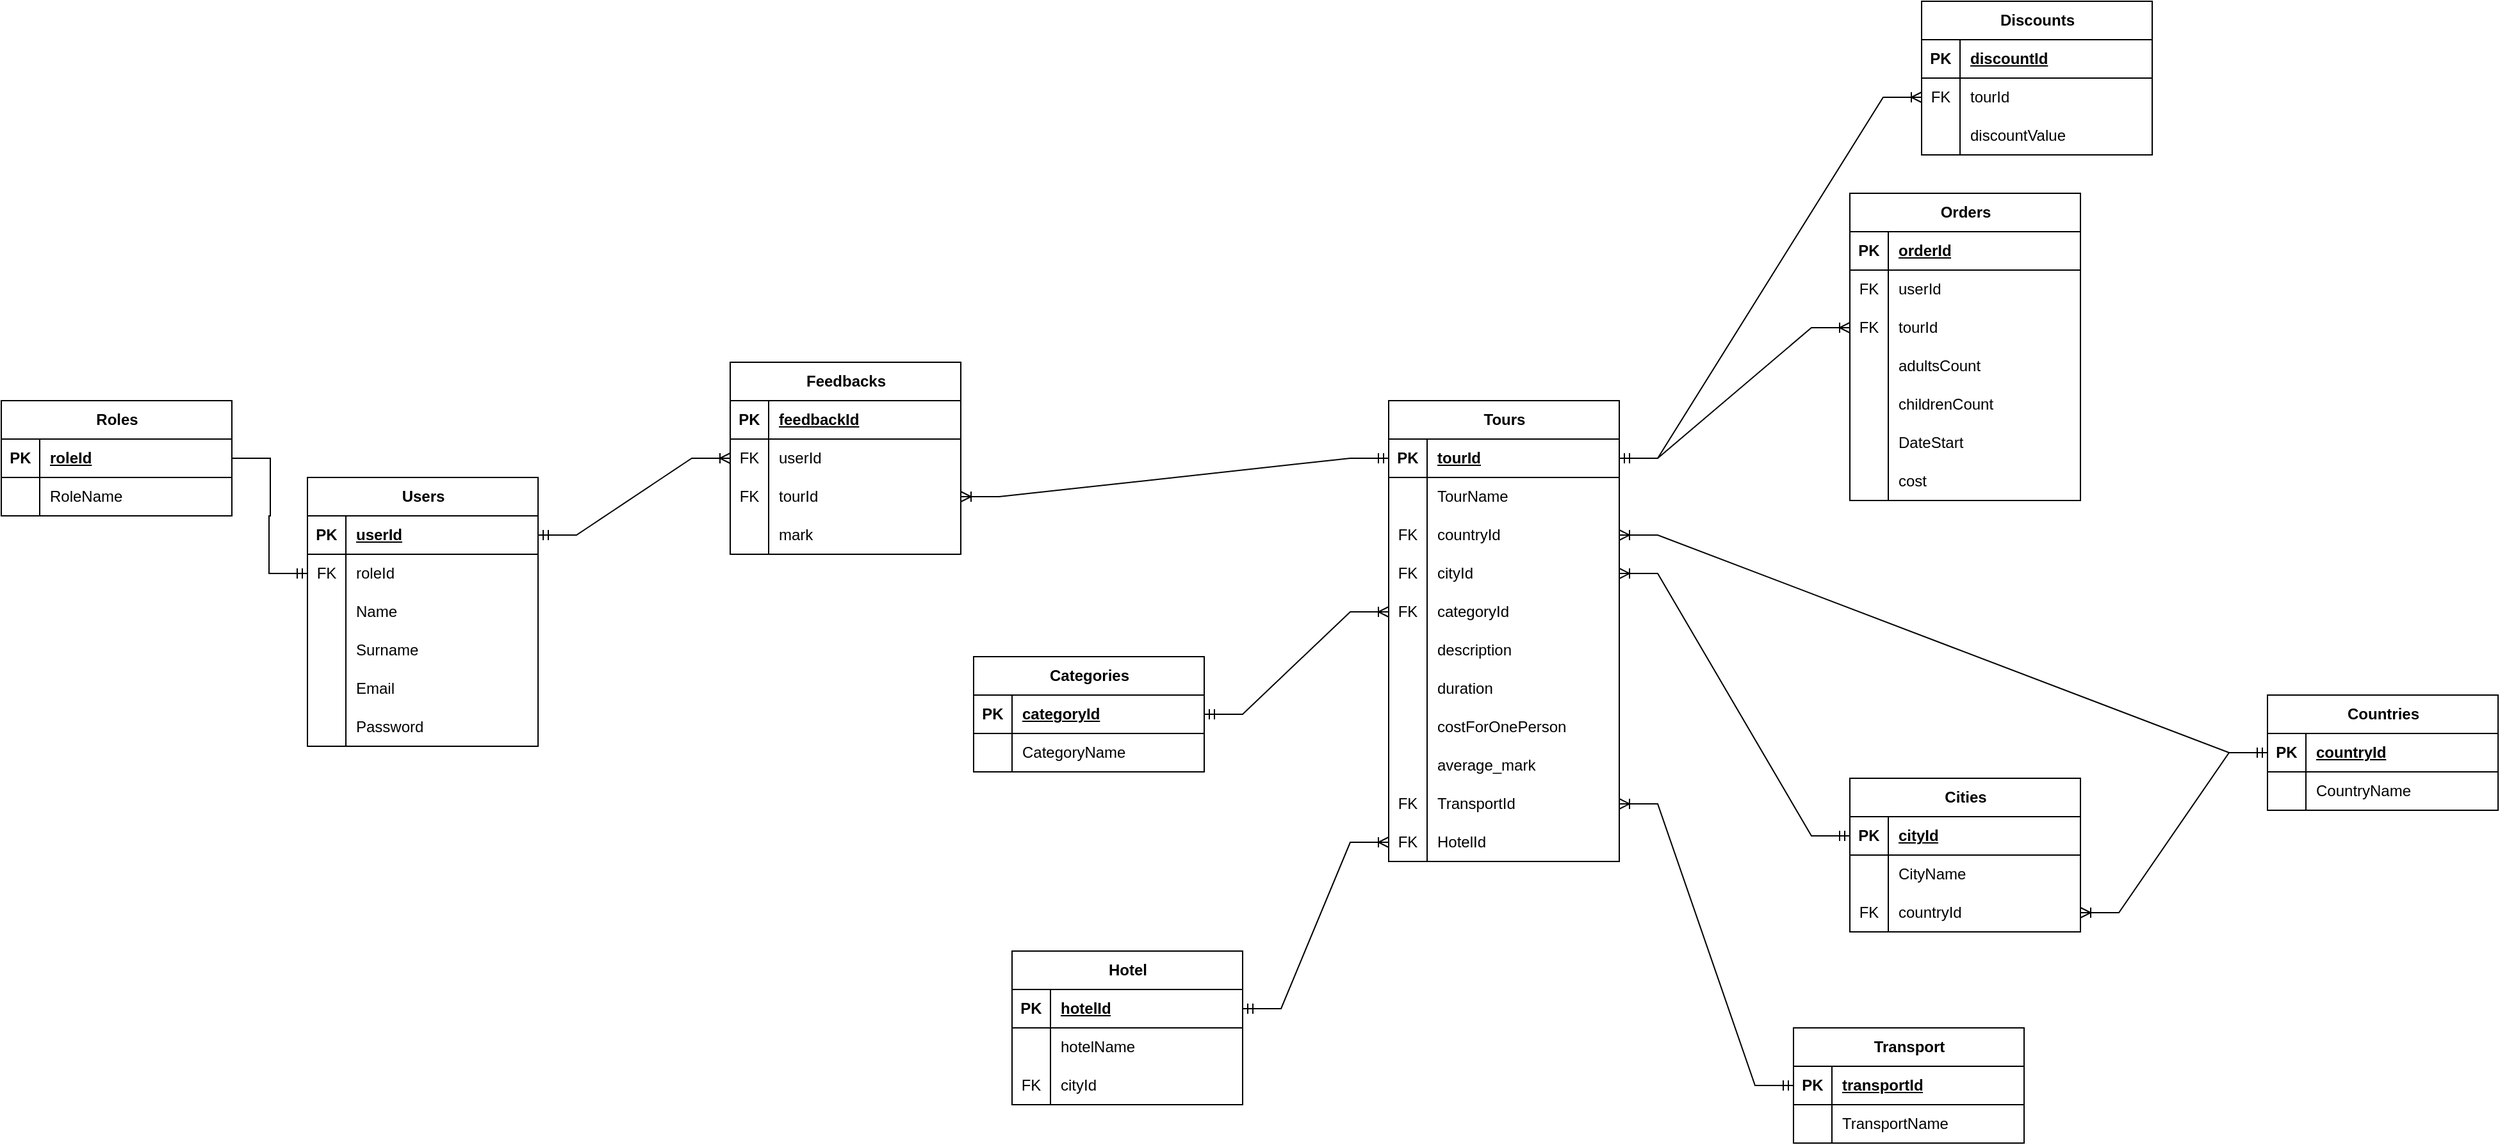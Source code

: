 <mxfile version="23.1.2" type="device">
  <diagram name="Страница — 1" id="eYqkhXwGetXo-ARbOd88">
    <mxGraphModel dx="3738" dy="2323" grid="1" gridSize="10" guides="1" tooltips="1" connect="1" arrows="1" fold="1" page="1" pageScale="1" pageWidth="827" pageHeight="1169" math="0" shadow="0">
      <root>
        <mxCell id="0" />
        <mxCell id="1" parent="0" />
        <mxCell id="aFiv6yQ0P4fE6ufWSOTy-1" value="Users" style="shape=table;startSize=30;container=1;collapsible=1;childLayout=tableLayout;fixedRows=1;rowLines=0;fontStyle=1;align=center;resizeLast=1;html=1;" vertex="1" parent="1">
          <mxGeometry x="-610" y="-460" width="180" height="210" as="geometry" />
        </mxCell>
        <mxCell id="aFiv6yQ0P4fE6ufWSOTy-2" value="" style="shape=tableRow;horizontal=0;startSize=0;swimlaneHead=0;swimlaneBody=0;fillColor=none;collapsible=0;dropTarget=0;points=[[0,0.5],[1,0.5]];portConstraint=eastwest;top=0;left=0;right=0;bottom=1;" vertex="1" parent="aFiv6yQ0P4fE6ufWSOTy-1">
          <mxGeometry y="30" width="180" height="30" as="geometry" />
        </mxCell>
        <mxCell id="aFiv6yQ0P4fE6ufWSOTy-3" value="PK" style="shape=partialRectangle;connectable=0;fillColor=none;top=0;left=0;bottom=0;right=0;fontStyle=1;overflow=hidden;whiteSpace=wrap;html=1;" vertex="1" parent="aFiv6yQ0P4fE6ufWSOTy-2">
          <mxGeometry width="30" height="30" as="geometry">
            <mxRectangle width="30" height="30" as="alternateBounds" />
          </mxGeometry>
        </mxCell>
        <mxCell id="aFiv6yQ0P4fE6ufWSOTy-4" value="userId" style="shape=partialRectangle;connectable=0;fillColor=none;top=0;left=0;bottom=0;right=0;align=left;spacingLeft=6;fontStyle=5;overflow=hidden;whiteSpace=wrap;html=1;" vertex="1" parent="aFiv6yQ0P4fE6ufWSOTy-2">
          <mxGeometry x="30" width="150" height="30" as="geometry">
            <mxRectangle width="150" height="30" as="alternateBounds" />
          </mxGeometry>
        </mxCell>
        <mxCell id="aFiv6yQ0P4fE6ufWSOTy-20" style="shape=tableRow;horizontal=0;startSize=0;swimlaneHead=0;swimlaneBody=0;fillColor=none;collapsible=0;dropTarget=0;points=[[0,0.5],[1,0.5]];portConstraint=eastwest;top=0;left=0;right=0;bottom=0;" vertex="1" parent="aFiv6yQ0P4fE6ufWSOTy-1">
          <mxGeometry y="60" width="180" height="30" as="geometry" />
        </mxCell>
        <mxCell id="aFiv6yQ0P4fE6ufWSOTy-21" value="FK" style="shape=partialRectangle;connectable=0;fillColor=none;top=0;left=0;bottom=0;right=0;editable=1;overflow=hidden;whiteSpace=wrap;html=1;" vertex="1" parent="aFiv6yQ0P4fE6ufWSOTy-20">
          <mxGeometry width="30" height="30" as="geometry">
            <mxRectangle width="30" height="30" as="alternateBounds" />
          </mxGeometry>
        </mxCell>
        <mxCell id="aFiv6yQ0P4fE6ufWSOTy-22" value="roleId" style="shape=partialRectangle;connectable=0;fillColor=none;top=0;left=0;bottom=0;right=0;align=left;spacingLeft=6;overflow=hidden;whiteSpace=wrap;html=1;" vertex="1" parent="aFiv6yQ0P4fE6ufWSOTy-20">
          <mxGeometry x="30" width="150" height="30" as="geometry">
            <mxRectangle width="150" height="30" as="alternateBounds" />
          </mxGeometry>
        </mxCell>
        <mxCell id="aFiv6yQ0P4fE6ufWSOTy-5" value="" style="shape=tableRow;horizontal=0;startSize=0;swimlaneHead=0;swimlaneBody=0;fillColor=none;collapsible=0;dropTarget=0;points=[[0,0.5],[1,0.5]];portConstraint=eastwest;top=0;left=0;right=0;bottom=0;" vertex="1" parent="aFiv6yQ0P4fE6ufWSOTy-1">
          <mxGeometry y="90" width="180" height="30" as="geometry" />
        </mxCell>
        <mxCell id="aFiv6yQ0P4fE6ufWSOTy-6" value="" style="shape=partialRectangle;connectable=0;fillColor=none;top=0;left=0;bottom=0;right=0;editable=1;overflow=hidden;whiteSpace=wrap;html=1;" vertex="1" parent="aFiv6yQ0P4fE6ufWSOTy-5">
          <mxGeometry width="30" height="30" as="geometry">
            <mxRectangle width="30" height="30" as="alternateBounds" />
          </mxGeometry>
        </mxCell>
        <mxCell id="aFiv6yQ0P4fE6ufWSOTy-7" value="Name" style="shape=partialRectangle;connectable=0;fillColor=none;top=0;left=0;bottom=0;right=0;align=left;spacingLeft=6;overflow=hidden;whiteSpace=wrap;html=1;" vertex="1" parent="aFiv6yQ0P4fE6ufWSOTy-5">
          <mxGeometry x="30" width="150" height="30" as="geometry">
            <mxRectangle width="150" height="30" as="alternateBounds" />
          </mxGeometry>
        </mxCell>
        <mxCell id="aFiv6yQ0P4fE6ufWSOTy-8" value="" style="shape=tableRow;horizontal=0;startSize=0;swimlaneHead=0;swimlaneBody=0;fillColor=none;collapsible=0;dropTarget=0;points=[[0,0.5],[1,0.5]];portConstraint=eastwest;top=0;left=0;right=0;bottom=0;" vertex="1" parent="aFiv6yQ0P4fE6ufWSOTy-1">
          <mxGeometry y="120" width="180" height="30" as="geometry" />
        </mxCell>
        <mxCell id="aFiv6yQ0P4fE6ufWSOTy-9" value="" style="shape=partialRectangle;connectable=0;fillColor=none;top=0;left=0;bottom=0;right=0;editable=1;overflow=hidden;whiteSpace=wrap;html=1;" vertex="1" parent="aFiv6yQ0P4fE6ufWSOTy-8">
          <mxGeometry width="30" height="30" as="geometry">
            <mxRectangle width="30" height="30" as="alternateBounds" />
          </mxGeometry>
        </mxCell>
        <mxCell id="aFiv6yQ0P4fE6ufWSOTy-10" value="Surname" style="shape=partialRectangle;connectable=0;fillColor=none;top=0;left=0;bottom=0;right=0;align=left;spacingLeft=6;overflow=hidden;whiteSpace=wrap;html=1;" vertex="1" parent="aFiv6yQ0P4fE6ufWSOTy-8">
          <mxGeometry x="30" width="150" height="30" as="geometry">
            <mxRectangle width="150" height="30" as="alternateBounds" />
          </mxGeometry>
        </mxCell>
        <mxCell id="aFiv6yQ0P4fE6ufWSOTy-11" value="" style="shape=tableRow;horizontal=0;startSize=0;swimlaneHead=0;swimlaneBody=0;fillColor=none;collapsible=0;dropTarget=0;points=[[0,0.5],[1,0.5]];portConstraint=eastwest;top=0;left=0;right=0;bottom=0;" vertex="1" parent="aFiv6yQ0P4fE6ufWSOTy-1">
          <mxGeometry y="150" width="180" height="30" as="geometry" />
        </mxCell>
        <mxCell id="aFiv6yQ0P4fE6ufWSOTy-12" value="" style="shape=partialRectangle;connectable=0;fillColor=none;top=0;left=0;bottom=0;right=0;editable=1;overflow=hidden;whiteSpace=wrap;html=1;" vertex="1" parent="aFiv6yQ0P4fE6ufWSOTy-11">
          <mxGeometry width="30" height="30" as="geometry">
            <mxRectangle width="30" height="30" as="alternateBounds" />
          </mxGeometry>
        </mxCell>
        <mxCell id="aFiv6yQ0P4fE6ufWSOTy-13" value="Email" style="shape=partialRectangle;connectable=0;fillColor=none;top=0;left=0;bottom=0;right=0;align=left;spacingLeft=6;overflow=hidden;whiteSpace=wrap;html=1;" vertex="1" parent="aFiv6yQ0P4fE6ufWSOTy-11">
          <mxGeometry x="30" width="150" height="30" as="geometry">
            <mxRectangle width="150" height="30" as="alternateBounds" />
          </mxGeometry>
        </mxCell>
        <mxCell id="aFiv6yQ0P4fE6ufWSOTy-23" style="shape=tableRow;horizontal=0;startSize=0;swimlaneHead=0;swimlaneBody=0;fillColor=none;collapsible=0;dropTarget=0;points=[[0,0.5],[1,0.5]];portConstraint=eastwest;top=0;left=0;right=0;bottom=0;" vertex="1" parent="aFiv6yQ0P4fE6ufWSOTy-1">
          <mxGeometry y="180" width="180" height="30" as="geometry" />
        </mxCell>
        <mxCell id="aFiv6yQ0P4fE6ufWSOTy-24" style="shape=partialRectangle;connectable=0;fillColor=none;top=0;left=0;bottom=0;right=0;editable=1;overflow=hidden;whiteSpace=wrap;html=1;" vertex="1" parent="aFiv6yQ0P4fE6ufWSOTy-23">
          <mxGeometry width="30" height="30" as="geometry">
            <mxRectangle width="30" height="30" as="alternateBounds" />
          </mxGeometry>
        </mxCell>
        <mxCell id="aFiv6yQ0P4fE6ufWSOTy-25" value="Password" style="shape=partialRectangle;connectable=0;fillColor=none;top=0;left=0;bottom=0;right=0;align=left;spacingLeft=6;overflow=hidden;whiteSpace=wrap;html=1;" vertex="1" parent="aFiv6yQ0P4fE6ufWSOTy-23">
          <mxGeometry x="30" width="150" height="30" as="geometry">
            <mxRectangle width="150" height="30" as="alternateBounds" />
          </mxGeometry>
        </mxCell>
        <mxCell id="aFiv6yQ0P4fE6ufWSOTy-26" value="Roles" style="shape=table;startSize=30;container=1;collapsible=1;childLayout=tableLayout;fixedRows=1;rowLines=0;fontStyle=1;align=center;resizeLast=1;html=1;" vertex="1" parent="1">
          <mxGeometry x="-849" y="-520" width="180" height="90" as="geometry" />
        </mxCell>
        <mxCell id="aFiv6yQ0P4fE6ufWSOTy-27" value="" style="shape=tableRow;horizontal=0;startSize=0;swimlaneHead=0;swimlaneBody=0;fillColor=none;collapsible=0;dropTarget=0;points=[[0,0.5],[1,0.5]];portConstraint=eastwest;top=0;left=0;right=0;bottom=1;" vertex="1" parent="aFiv6yQ0P4fE6ufWSOTy-26">
          <mxGeometry y="30" width="180" height="30" as="geometry" />
        </mxCell>
        <mxCell id="aFiv6yQ0P4fE6ufWSOTy-28" value="PK" style="shape=partialRectangle;connectable=0;fillColor=none;top=0;left=0;bottom=0;right=0;fontStyle=1;overflow=hidden;whiteSpace=wrap;html=1;" vertex="1" parent="aFiv6yQ0P4fE6ufWSOTy-27">
          <mxGeometry width="30" height="30" as="geometry">
            <mxRectangle width="30" height="30" as="alternateBounds" />
          </mxGeometry>
        </mxCell>
        <mxCell id="aFiv6yQ0P4fE6ufWSOTy-29" value="roleId" style="shape=partialRectangle;connectable=0;fillColor=none;top=0;left=0;bottom=0;right=0;align=left;spacingLeft=6;fontStyle=5;overflow=hidden;whiteSpace=wrap;html=1;" vertex="1" parent="aFiv6yQ0P4fE6ufWSOTy-27">
          <mxGeometry x="30" width="150" height="30" as="geometry">
            <mxRectangle width="150" height="30" as="alternateBounds" />
          </mxGeometry>
        </mxCell>
        <mxCell id="aFiv6yQ0P4fE6ufWSOTy-30" style="shape=tableRow;horizontal=0;startSize=0;swimlaneHead=0;swimlaneBody=0;fillColor=none;collapsible=0;dropTarget=0;points=[[0,0.5],[1,0.5]];portConstraint=eastwest;top=0;left=0;right=0;bottom=0;" vertex="1" parent="aFiv6yQ0P4fE6ufWSOTy-26">
          <mxGeometry y="60" width="180" height="30" as="geometry" />
        </mxCell>
        <mxCell id="aFiv6yQ0P4fE6ufWSOTy-31" style="shape=partialRectangle;connectable=0;fillColor=none;top=0;left=0;bottom=0;right=0;editable=1;overflow=hidden;whiteSpace=wrap;html=1;" vertex="1" parent="aFiv6yQ0P4fE6ufWSOTy-30">
          <mxGeometry width="30" height="30" as="geometry">
            <mxRectangle width="30" height="30" as="alternateBounds" />
          </mxGeometry>
        </mxCell>
        <mxCell id="aFiv6yQ0P4fE6ufWSOTy-32" value="RoleName" style="shape=partialRectangle;connectable=0;fillColor=none;top=0;left=0;bottom=0;right=0;align=left;spacingLeft=6;overflow=hidden;whiteSpace=wrap;html=1;" vertex="1" parent="aFiv6yQ0P4fE6ufWSOTy-30">
          <mxGeometry x="30" width="150" height="30" as="geometry">
            <mxRectangle width="150" height="30" as="alternateBounds" />
          </mxGeometry>
        </mxCell>
        <mxCell id="aFiv6yQ0P4fE6ufWSOTy-45" value="Countries" style="shape=table;startSize=30;container=1;collapsible=1;childLayout=tableLayout;fixedRows=1;rowLines=0;fontStyle=1;align=center;resizeLast=1;html=1;" vertex="1" parent="1">
          <mxGeometry x="920" y="-290" width="180" height="90" as="geometry" />
        </mxCell>
        <mxCell id="aFiv6yQ0P4fE6ufWSOTy-46" value="" style="shape=tableRow;horizontal=0;startSize=0;swimlaneHead=0;swimlaneBody=0;fillColor=none;collapsible=0;dropTarget=0;points=[[0,0.5],[1,0.5]];portConstraint=eastwest;top=0;left=0;right=0;bottom=1;" vertex="1" parent="aFiv6yQ0P4fE6ufWSOTy-45">
          <mxGeometry y="30" width="180" height="30" as="geometry" />
        </mxCell>
        <mxCell id="aFiv6yQ0P4fE6ufWSOTy-47" value="PK" style="shape=partialRectangle;connectable=0;fillColor=none;top=0;left=0;bottom=0;right=0;fontStyle=1;overflow=hidden;whiteSpace=wrap;html=1;" vertex="1" parent="aFiv6yQ0P4fE6ufWSOTy-46">
          <mxGeometry width="30" height="30" as="geometry">
            <mxRectangle width="30" height="30" as="alternateBounds" />
          </mxGeometry>
        </mxCell>
        <mxCell id="aFiv6yQ0P4fE6ufWSOTy-48" value="countryId" style="shape=partialRectangle;connectable=0;fillColor=none;top=0;left=0;bottom=0;right=0;align=left;spacingLeft=6;fontStyle=5;overflow=hidden;whiteSpace=wrap;html=1;" vertex="1" parent="aFiv6yQ0P4fE6ufWSOTy-46">
          <mxGeometry x="30" width="150" height="30" as="geometry">
            <mxRectangle width="150" height="30" as="alternateBounds" />
          </mxGeometry>
        </mxCell>
        <mxCell id="aFiv6yQ0P4fE6ufWSOTy-49" style="shape=tableRow;horizontal=0;startSize=0;swimlaneHead=0;swimlaneBody=0;fillColor=none;collapsible=0;dropTarget=0;points=[[0,0.5],[1,0.5]];portConstraint=eastwest;top=0;left=0;right=0;bottom=0;" vertex="1" parent="aFiv6yQ0P4fE6ufWSOTy-45">
          <mxGeometry y="60" width="180" height="30" as="geometry" />
        </mxCell>
        <mxCell id="aFiv6yQ0P4fE6ufWSOTy-50" style="shape=partialRectangle;connectable=0;fillColor=none;top=0;left=0;bottom=0;right=0;editable=1;overflow=hidden;whiteSpace=wrap;html=1;" vertex="1" parent="aFiv6yQ0P4fE6ufWSOTy-49">
          <mxGeometry width="30" height="30" as="geometry">
            <mxRectangle width="30" height="30" as="alternateBounds" />
          </mxGeometry>
        </mxCell>
        <mxCell id="aFiv6yQ0P4fE6ufWSOTy-51" value="CountryName" style="shape=partialRectangle;connectable=0;fillColor=none;top=0;left=0;bottom=0;right=0;align=left;spacingLeft=6;overflow=hidden;whiteSpace=wrap;html=1;" vertex="1" parent="aFiv6yQ0P4fE6ufWSOTy-49">
          <mxGeometry x="30" width="150" height="30" as="geometry">
            <mxRectangle width="150" height="30" as="alternateBounds" />
          </mxGeometry>
        </mxCell>
        <mxCell id="aFiv6yQ0P4fE6ufWSOTy-64" value="Cities" style="shape=table;startSize=30;container=1;collapsible=1;childLayout=tableLayout;fixedRows=1;rowLines=0;fontStyle=1;align=center;resizeLast=1;html=1;" vertex="1" parent="1">
          <mxGeometry x="594" y="-225" width="180" height="120" as="geometry" />
        </mxCell>
        <mxCell id="aFiv6yQ0P4fE6ufWSOTy-65" value="" style="shape=tableRow;horizontal=0;startSize=0;swimlaneHead=0;swimlaneBody=0;fillColor=none;collapsible=0;dropTarget=0;points=[[0,0.5],[1,0.5]];portConstraint=eastwest;top=0;left=0;right=0;bottom=1;" vertex="1" parent="aFiv6yQ0P4fE6ufWSOTy-64">
          <mxGeometry y="30" width="180" height="30" as="geometry" />
        </mxCell>
        <mxCell id="aFiv6yQ0P4fE6ufWSOTy-66" value="PK" style="shape=partialRectangle;connectable=0;fillColor=none;top=0;left=0;bottom=0;right=0;fontStyle=1;overflow=hidden;whiteSpace=wrap;html=1;" vertex="1" parent="aFiv6yQ0P4fE6ufWSOTy-65">
          <mxGeometry width="30" height="30" as="geometry">
            <mxRectangle width="30" height="30" as="alternateBounds" />
          </mxGeometry>
        </mxCell>
        <mxCell id="aFiv6yQ0P4fE6ufWSOTy-67" value="cityId" style="shape=partialRectangle;connectable=0;fillColor=none;top=0;left=0;bottom=0;right=0;align=left;spacingLeft=6;fontStyle=5;overflow=hidden;whiteSpace=wrap;html=1;" vertex="1" parent="aFiv6yQ0P4fE6ufWSOTy-65">
          <mxGeometry x="30" width="150" height="30" as="geometry">
            <mxRectangle width="150" height="30" as="alternateBounds" />
          </mxGeometry>
        </mxCell>
        <mxCell id="aFiv6yQ0P4fE6ufWSOTy-68" style="shape=tableRow;horizontal=0;startSize=0;swimlaneHead=0;swimlaneBody=0;fillColor=none;collapsible=0;dropTarget=0;points=[[0,0.5],[1,0.5]];portConstraint=eastwest;top=0;left=0;right=0;bottom=0;" vertex="1" parent="aFiv6yQ0P4fE6ufWSOTy-64">
          <mxGeometry y="60" width="180" height="30" as="geometry" />
        </mxCell>
        <mxCell id="aFiv6yQ0P4fE6ufWSOTy-69" style="shape=partialRectangle;connectable=0;fillColor=none;top=0;left=0;bottom=0;right=0;editable=1;overflow=hidden;whiteSpace=wrap;html=1;" vertex="1" parent="aFiv6yQ0P4fE6ufWSOTy-68">
          <mxGeometry width="30" height="30" as="geometry">
            <mxRectangle width="30" height="30" as="alternateBounds" />
          </mxGeometry>
        </mxCell>
        <mxCell id="aFiv6yQ0P4fE6ufWSOTy-70" value="CityName" style="shape=partialRectangle;connectable=0;fillColor=none;top=0;left=0;bottom=0;right=0;align=left;spacingLeft=6;overflow=hidden;whiteSpace=wrap;html=1;" vertex="1" parent="aFiv6yQ0P4fE6ufWSOTy-68">
          <mxGeometry x="30" width="150" height="30" as="geometry">
            <mxRectangle width="150" height="30" as="alternateBounds" />
          </mxGeometry>
        </mxCell>
        <mxCell id="aFiv6yQ0P4fE6ufWSOTy-71" style="shape=tableRow;horizontal=0;startSize=0;swimlaneHead=0;swimlaneBody=0;fillColor=none;collapsible=0;dropTarget=0;points=[[0,0.5],[1,0.5]];portConstraint=eastwest;top=0;left=0;right=0;bottom=0;" vertex="1" parent="aFiv6yQ0P4fE6ufWSOTy-64">
          <mxGeometry y="90" width="180" height="30" as="geometry" />
        </mxCell>
        <mxCell id="aFiv6yQ0P4fE6ufWSOTy-72" value="FK" style="shape=partialRectangle;connectable=0;fillColor=none;top=0;left=0;bottom=0;right=0;editable=1;overflow=hidden;whiteSpace=wrap;html=1;" vertex="1" parent="aFiv6yQ0P4fE6ufWSOTy-71">
          <mxGeometry width="30" height="30" as="geometry">
            <mxRectangle width="30" height="30" as="alternateBounds" />
          </mxGeometry>
        </mxCell>
        <mxCell id="aFiv6yQ0P4fE6ufWSOTy-73" value="countryId" style="shape=partialRectangle;connectable=0;fillColor=none;top=0;left=0;bottom=0;right=0;align=left;spacingLeft=6;overflow=hidden;whiteSpace=wrap;html=1;" vertex="1" parent="aFiv6yQ0P4fE6ufWSOTy-71">
          <mxGeometry x="30" width="150" height="30" as="geometry">
            <mxRectangle width="150" height="30" as="alternateBounds" />
          </mxGeometry>
        </mxCell>
        <mxCell id="aFiv6yQ0P4fE6ufWSOTy-74" value="Categories" style="shape=table;startSize=30;container=1;collapsible=1;childLayout=tableLayout;fixedRows=1;rowLines=0;fontStyle=1;align=center;resizeLast=1;html=1;" vertex="1" parent="1">
          <mxGeometry x="-90" y="-320" width="180" height="90" as="geometry" />
        </mxCell>
        <mxCell id="aFiv6yQ0P4fE6ufWSOTy-75" value="" style="shape=tableRow;horizontal=0;startSize=0;swimlaneHead=0;swimlaneBody=0;fillColor=none;collapsible=0;dropTarget=0;points=[[0,0.5],[1,0.5]];portConstraint=eastwest;top=0;left=0;right=0;bottom=1;" vertex="1" parent="aFiv6yQ0P4fE6ufWSOTy-74">
          <mxGeometry y="30" width="180" height="30" as="geometry" />
        </mxCell>
        <mxCell id="aFiv6yQ0P4fE6ufWSOTy-76" value="PK" style="shape=partialRectangle;connectable=0;fillColor=none;top=0;left=0;bottom=0;right=0;fontStyle=1;overflow=hidden;whiteSpace=wrap;html=1;" vertex="1" parent="aFiv6yQ0P4fE6ufWSOTy-75">
          <mxGeometry width="30" height="30" as="geometry">
            <mxRectangle width="30" height="30" as="alternateBounds" />
          </mxGeometry>
        </mxCell>
        <mxCell id="aFiv6yQ0P4fE6ufWSOTy-77" value="categoryId" style="shape=partialRectangle;connectable=0;fillColor=none;top=0;left=0;bottom=0;right=0;align=left;spacingLeft=6;fontStyle=5;overflow=hidden;whiteSpace=wrap;html=1;" vertex="1" parent="aFiv6yQ0P4fE6ufWSOTy-75">
          <mxGeometry x="30" width="150" height="30" as="geometry">
            <mxRectangle width="150" height="30" as="alternateBounds" />
          </mxGeometry>
        </mxCell>
        <mxCell id="aFiv6yQ0P4fE6ufWSOTy-78" style="shape=tableRow;horizontal=0;startSize=0;swimlaneHead=0;swimlaneBody=0;fillColor=none;collapsible=0;dropTarget=0;points=[[0,0.5],[1,0.5]];portConstraint=eastwest;top=0;left=0;right=0;bottom=0;" vertex="1" parent="aFiv6yQ0P4fE6ufWSOTy-74">
          <mxGeometry y="60" width="180" height="30" as="geometry" />
        </mxCell>
        <mxCell id="aFiv6yQ0P4fE6ufWSOTy-79" style="shape=partialRectangle;connectable=0;fillColor=none;top=0;left=0;bottom=0;right=0;editable=1;overflow=hidden;whiteSpace=wrap;html=1;" vertex="1" parent="aFiv6yQ0P4fE6ufWSOTy-78">
          <mxGeometry width="30" height="30" as="geometry">
            <mxRectangle width="30" height="30" as="alternateBounds" />
          </mxGeometry>
        </mxCell>
        <mxCell id="aFiv6yQ0P4fE6ufWSOTy-80" value="CategoryName" style="shape=partialRectangle;connectable=0;fillColor=none;top=0;left=0;bottom=0;right=0;align=left;spacingLeft=6;overflow=hidden;whiteSpace=wrap;html=1;" vertex="1" parent="aFiv6yQ0P4fE6ufWSOTy-78">
          <mxGeometry x="30" width="150" height="30" as="geometry">
            <mxRectangle width="150" height="30" as="alternateBounds" />
          </mxGeometry>
        </mxCell>
        <mxCell id="aFiv6yQ0P4fE6ufWSOTy-81" value="Feedbacks" style="shape=table;startSize=30;container=1;collapsible=1;childLayout=tableLayout;fixedRows=1;rowLines=0;fontStyle=1;align=center;resizeLast=1;html=1;" vertex="1" parent="1">
          <mxGeometry x="-280" y="-550" width="180" height="150" as="geometry" />
        </mxCell>
        <mxCell id="aFiv6yQ0P4fE6ufWSOTy-82" value="" style="shape=tableRow;horizontal=0;startSize=0;swimlaneHead=0;swimlaneBody=0;fillColor=none;collapsible=0;dropTarget=0;points=[[0,0.5],[1,0.5]];portConstraint=eastwest;top=0;left=0;right=0;bottom=1;" vertex="1" parent="aFiv6yQ0P4fE6ufWSOTy-81">
          <mxGeometry y="30" width="180" height="30" as="geometry" />
        </mxCell>
        <mxCell id="aFiv6yQ0P4fE6ufWSOTy-83" value="PK" style="shape=partialRectangle;connectable=0;fillColor=none;top=0;left=0;bottom=0;right=0;fontStyle=1;overflow=hidden;whiteSpace=wrap;html=1;" vertex="1" parent="aFiv6yQ0P4fE6ufWSOTy-82">
          <mxGeometry width="30" height="30" as="geometry">
            <mxRectangle width="30" height="30" as="alternateBounds" />
          </mxGeometry>
        </mxCell>
        <mxCell id="aFiv6yQ0P4fE6ufWSOTy-84" value="feedbackId" style="shape=partialRectangle;connectable=0;fillColor=none;top=0;left=0;bottom=0;right=0;align=left;spacingLeft=6;fontStyle=5;overflow=hidden;whiteSpace=wrap;html=1;" vertex="1" parent="aFiv6yQ0P4fE6ufWSOTy-82">
          <mxGeometry x="30" width="150" height="30" as="geometry">
            <mxRectangle width="150" height="30" as="alternateBounds" />
          </mxGeometry>
        </mxCell>
        <mxCell id="aFiv6yQ0P4fE6ufWSOTy-85" style="shape=tableRow;horizontal=0;startSize=0;swimlaneHead=0;swimlaneBody=0;fillColor=none;collapsible=0;dropTarget=0;points=[[0,0.5],[1,0.5]];portConstraint=eastwest;top=0;left=0;right=0;bottom=0;" vertex="1" parent="aFiv6yQ0P4fE6ufWSOTy-81">
          <mxGeometry y="60" width="180" height="30" as="geometry" />
        </mxCell>
        <mxCell id="aFiv6yQ0P4fE6ufWSOTy-86" value="FK" style="shape=partialRectangle;connectable=0;fillColor=none;top=0;left=0;bottom=0;right=0;editable=1;overflow=hidden;whiteSpace=wrap;html=1;" vertex="1" parent="aFiv6yQ0P4fE6ufWSOTy-85">
          <mxGeometry width="30" height="30" as="geometry">
            <mxRectangle width="30" height="30" as="alternateBounds" />
          </mxGeometry>
        </mxCell>
        <mxCell id="aFiv6yQ0P4fE6ufWSOTy-87" value="userId" style="shape=partialRectangle;connectable=0;fillColor=none;top=0;left=0;bottom=0;right=0;align=left;spacingLeft=6;overflow=hidden;whiteSpace=wrap;html=1;" vertex="1" parent="aFiv6yQ0P4fE6ufWSOTy-85">
          <mxGeometry x="30" width="150" height="30" as="geometry">
            <mxRectangle width="150" height="30" as="alternateBounds" />
          </mxGeometry>
        </mxCell>
        <mxCell id="aFiv6yQ0P4fE6ufWSOTy-88" style="shape=tableRow;horizontal=0;startSize=0;swimlaneHead=0;swimlaneBody=0;fillColor=none;collapsible=0;dropTarget=0;points=[[0,0.5],[1,0.5]];portConstraint=eastwest;top=0;left=0;right=0;bottom=0;" vertex="1" parent="aFiv6yQ0P4fE6ufWSOTy-81">
          <mxGeometry y="90" width="180" height="30" as="geometry" />
        </mxCell>
        <mxCell id="aFiv6yQ0P4fE6ufWSOTy-89" value="FK" style="shape=partialRectangle;connectable=0;fillColor=none;top=0;left=0;bottom=0;right=0;editable=1;overflow=hidden;whiteSpace=wrap;html=1;" vertex="1" parent="aFiv6yQ0P4fE6ufWSOTy-88">
          <mxGeometry width="30" height="30" as="geometry">
            <mxRectangle width="30" height="30" as="alternateBounds" />
          </mxGeometry>
        </mxCell>
        <mxCell id="aFiv6yQ0P4fE6ufWSOTy-90" value="tourId" style="shape=partialRectangle;connectable=0;fillColor=none;top=0;left=0;bottom=0;right=0;align=left;spacingLeft=6;overflow=hidden;whiteSpace=wrap;html=1;" vertex="1" parent="aFiv6yQ0P4fE6ufWSOTy-88">
          <mxGeometry x="30" width="150" height="30" as="geometry">
            <mxRectangle width="150" height="30" as="alternateBounds" />
          </mxGeometry>
        </mxCell>
        <mxCell id="aFiv6yQ0P4fE6ufWSOTy-91" style="shape=tableRow;horizontal=0;startSize=0;swimlaneHead=0;swimlaneBody=0;fillColor=none;collapsible=0;dropTarget=0;points=[[0,0.5],[1,0.5]];portConstraint=eastwest;top=0;left=0;right=0;bottom=0;" vertex="1" parent="aFiv6yQ0P4fE6ufWSOTy-81">
          <mxGeometry y="120" width="180" height="30" as="geometry" />
        </mxCell>
        <mxCell id="aFiv6yQ0P4fE6ufWSOTy-92" style="shape=partialRectangle;connectable=0;fillColor=none;top=0;left=0;bottom=0;right=0;editable=1;overflow=hidden;whiteSpace=wrap;html=1;" vertex="1" parent="aFiv6yQ0P4fE6ufWSOTy-91">
          <mxGeometry width="30" height="30" as="geometry">
            <mxRectangle width="30" height="30" as="alternateBounds" />
          </mxGeometry>
        </mxCell>
        <mxCell id="aFiv6yQ0P4fE6ufWSOTy-93" value="mark" style="shape=partialRectangle;connectable=0;fillColor=none;top=0;left=0;bottom=0;right=0;align=left;spacingLeft=6;overflow=hidden;whiteSpace=wrap;html=1;" vertex="1" parent="aFiv6yQ0P4fE6ufWSOTy-91">
          <mxGeometry x="30" width="150" height="30" as="geometry">
            <mxRectangle width="150" height="30" as="alternateBounds" />
          </mxGeometry>
        </mxCell>
        <mxCell id="aFiv6yQ0P4fE6ufWSOTy-94" value="Tours" style="shape=table;startSize=30;container=1;collapsible=1;childLayout=tableLayout;fixedRows=1;rowLines=0;fontStyle=1;align=center;resizeLast=1;html=1;" vertex="1" parent="1">
          <mxGeometry x="234" y="-520" width="180" height="360" as="geometry" />
        </mxCell>
        <mxCell id="aFiv6yQ0P4fE6ufWSOTy-95" value="" style="shape=tableRow;horizontal=0;startSize=0;swimlaneHead=0;swimlaneBody=0;fillColor=none;collapsible=0;dropTarget=0;points=[[0,0.5],[1,0.5]];portConstraint=eastwest;top=0;left=0;right=0;bottom=1;" vertex="1" parent="aFiv6yQ0P4fE6ufWSOTy-94">
          <mxGeometry y="30" width="180" height="30" as="geometry" />
        </mxCell>
        <mxCell id="aFiv6yQ0P4fE6ufWSOTy-96" value="PK" style="shape=partialRectangle;connectable=0;fillColor=none;top=0;left=0;bottom=0;right=0;fontStyle=1;overflow=hidden;whiteSpace=wrap;html=1;" vertex="1" parent="aFiv6yQ0P4fE6ufWSOTy-95">
          <mxGeometry width="30" height="30" as="geometry">
            <mxRectangle width="30" height="30" as="alternateBounds" />
          </mxGeometry>
        </mxCell>
        <mxCell id="aFiv6yQ0P4fE6ufWSOTy-97" value="tourId" style="shape=partialRectangle;connectable=0;fillColor=none;top=0;left=0;bottom=0;right=0;align=left;spacingLeft=6;fontStyle=5;overflow=hidden;whiteSpace=wrap;html=1;" vertex="1" parent="aFiv6yQ0P4fE6ufWSOTy-95">
          <mxGeometry x="30" width="150" height="30" as="geometry">
            <mxRectangle width="150" height="30" as="alternateBounds" />
          </mxGeometry>
        </mxCell>
        <mxCell id="aFiv6yQ0P4fE6ufWSOTy-98" style="shape=tableRow;horizontal=0;startSize=0;swimlaneHead=0;swimlaneBody=0;fillColor=none;collapsible=0;dropTarget=0;points=[[0,0.5],[1,0.5]];portConstraint=eastwest;top=0;left=0;right=0;bottom=0;" vertex="1" parent="aFiv6yQ0P4fE6ufWSOTy-94">
          <mxGeometry y="60" width="180" height="30" as="geometry" />
        </mxCell>
        <mxCell id="aFiv6yQ0P4fE6ufWSOTy-99" style="shape=partialRectangle;connectable=0;fillColor=none;top=0;left=0;bottom=0;right=0;editable=1;overflow=hidden;whiteSpace=wrap;html=1;" vertex="1" parent="aFiv6yQ0P4fE6ufWSOTy-98">
          <mxGeometry width="30" height="30" as="geometry">
            <mxRectangle width="30" height="30" as="alternateBounds" />
          </mxGeometry>
        </mxCell>
        <mxCell id="aFiv6yQ0P4fE6ufWSOTy-100" value="TourName" style="shape=partialRectangle;connectable=0;fillColor=none;top=0;left=0;bottom=0;right=0;align=left;spacingLeft=6;overflow=hidden;whiteSpace=wrap;html=1;" vertex="1" parent="aFiv6yQ0P4fE6ufWSOTy-98">
          <mxGeometry x="30" width="150" height="30" as="geometry">
            <mxRectangle width="150" height="30" as="alternateBounds" />
          </mxGeometry>
        </mxCell>
        <mxCell id="aFiv6yQ0P4fE6ufWSOTy-101" style="shape=tableRow;horizontal=0;startSize=0;swimlaneHead=0;swimlaneBody=0;fillColor=none;collapsible=0;dropTarget=0;points=[[0,0.5],[1,0.5]];portConstraint=eastwest;top=0;left=0;right=0;bottom=0;" vertex="1" parent="aFiv6yQ0P4fE6ufWSOTy-94">
          <mxGeometry y="90" width="180" height="30" as="geometry" />
        </mxCell>
        <mxCell id="aFiv6yQ0P4fE6ufWSOTy-102" value="FK" style="shape=partialRectangle;connectable=0;fillColor=none;top=0;left=0;bottom=0;right=0;editable=1;overflow=hidden;whiteSpace=wrap;html=1;" vertex="1" parent="aFiv6yQ0P4fE6ufWSOTy-101">
          <mxGeometry width="30" height="30" as="geometry">
            <mxRectangle width="30" height="30" as="alternateBounds" />
          </mxGeometry>
        </mxCell>
        <mxCell id="aFiv6yQ0P4fE6ufWSOTy-103" value="countryId" style="shape=partialRectangle;connectable=0;fillColor=none;top=0;left=0;bottom=0;right=0;align=left;spacingLeft=6;overflow=hidden;whiteSpace=wrap;html=1;" vertex="1" parent="aFiv6yQ0P4fE6ufWSOTy-101">
          <mxGeometry x="30" width="150" height="30" as="geometry">
            <mxRectangle width="150" height="30" as="alternateBounds" />
          </mxGeometry>
        </mxCell>
        <mxCell id="aFiv6yQ0P4fE6ufWSOTy-104" style="shape=tableRow;horizontal=0;startSize=0;swimlaneHead=0;swimlaneBody=0;fillColor=none;collapsible=0;dropTarget=0;points=[[0,0.5],[1,0.5]];portConstraint=eastwest;top=0;left=0;right=0;bottom=0;" vertex="1" parent="aFiv6yQ0P4fE6ufWSOTy-94">
          <mxGeometry y="120" width="180" height="30" as="geometry" />
        </mxCell>
        <mxCell id="aFiv6yQ0P4fE6ufWSOTy-105" value="FK" style="shape=partialRectangle;connectable=0;fillColor=none;top=0;left=0;bottom=0;right=0;editable=1;overflow=hidden;whiteSpace=wrap;html=1;" vertex="1" parent="aFiv6yQ0P4fE6ufWSOTy-104">
          <mxGeometry width="30" height="30" as="geometry">
            <mxRectangle width="30" height="30" as="alternateBounds" />
          </mxGeometry>
        </mxCell>
        <mxCell id="aFiv6yQ0P4fE6ufWSOTy-106" value="cityId" style="shape=partialRectangle;connectable=0;fillColor=none;top=0;left=0;bottom=0;right=0;align=left;spacingLeft=6;overflow=hidden;whiteSpace=wrap;html=1;" vertex="1" parent="aFiv6yQ0P4fE6ufWSOTy-104">
          <mxGeometry x="30" width="150" height="30" as="geometry">
            <mxRectangle width="150" height="30" as="alternateBounds" />
          </mxGeometry>
        </mxCell>
        <mxCell id="aFiv6yQ0P4fE6ufWSOTy-107" style="shape=tableRow;horizontal=0;startSize=0;swimlaneHead=0;swimlaneBody=0;fillColor=none;collapsible=0;dropTarget=0;points=[[0,0.5],[1,0.5]];portConstraint=eastwest;top=0;left=0;right=0;bottom=0;" vertex="1" parent="aFiv6yQ0P4fE6ufWSOTy-94">
          <mxGeometry y="150" width="180" height="30" as="geometry" />
        </mxCell>
        <mxCell id="aFiv6yQ0P4fE6ufWSOTy-108" value="FK" style="shape=partialRectangle;connectable=0;fillColor=none;top=0;left=0;bottom=0;right=0;editable=1;overflow=hidden;whiteSpace=wrap;html=1;" vertex="1" parent="aFiv6yQ0P4fE6ufWSOTy-107">
          <mxGeometry width="30" height="30" as="geometry">
            <mxRectangle width="30" height="30" as="alternateBounds" />
          </mxGeometry>
        </mxCell>
        <mxCell id="aFiv6yQ0P4fE6ufWSOTy-109" value="categoryId" style="shape=partialRectangle;connectable=0;fillColor=none;top=0;left=0;bottom=0;right=0;align=left;spacingLeft=6;overflow=hidden;whiteSpace=wrap;html=1;" vertex="1" parent="aFiv6yQ0P4fE6ufWSOTy-107">
          <mxGeometry x="30" width="150" height="30" as="geometry">
            <mxRectangle width="150" height="30" as="alternateBounds" />
          </mxGeometry>
        </mxCell>
        <mxCell id="aFiv6yQ0P4fE6ufWSOTy-131" style="shape=tableRow;horizontal=0;startSize=0;swimlaneHead=0;swimlaneBody=0;fillColor=none;collapsible=0;dropTarget=0;points=[[0,0.5],[1,0.5]];portConstraint=eastwest;top=0;left=0;right=0;bottom=0;" vertex="1" parent="aFiv6yQ0P4fE6ufWSOTy-94">
          <mxGeometry y="180" width="180" height="30" as="geometry" />
        </mxCell>
        <mxCell id="aFiv6yQ0P4fE6ufWSOTy-132" style="shape=partialRectangle;connectable=0;fillColor=none;top=0;left=0;bottom=0;right=0;editable=1;overflow=hidden;whiteSpace=wrap;html=1;" vertex="1" parent="aFiv6yQ0P4fE6ufWSOTy-131">
          <mxGeometry width="30" height="30" as="geometry">
            <mxRectangle width="30" height="30" as="alternateBounds" />
          </mxGeometry>
        </mxCell>
        <mxCell id="aFiv6yQ0P4fE6ufWSOTy-133" value="description" style="shape=partialRectangle;connectable=0;fillColor=none;top=0;left=0;bottom=0;right=0;align=left;spacingLeft=6;overflow=hidden;whiteSpace=wrap;html=1;" vertex="1" parent="aFiv6yQ0P4fE6ufWSOTy-131">
          <mxGeometry x="30" width="150" height="30" as="geometry">
            <mxRectangle width="150" height="30" as="alternateBounds" />
          </mxGeometry>
        </mxCell>
        <mxCell id="aFiv6yQ0P4fE6ufWSOTy-110" style="shape=tableRow;horizontal=0;startSize=0;swimlaneHead=0;swimlaneBody=0;fillColor=none;collapsible=0;dropTarget=0;points=[[0,0.5],[1,0.5]];portConstraint=eastwest;top=0;left=0;right=0;bottom=0;" vertex="1" parent="aFiv6yQ0P4fE6ufWSOTy-94">
          <mxGeometry y="210" width="180" height="30" as="geometry" />
        </mxCell>
        <mxCell id="aFiv6yQ0P4fE6ufWSOTy-111" style="shape=partialRectangle;connectable=0;fillColor=none;top=0;left=0;bottom=0;right=0;editable=1;overflow=hidden;whiteSpace=wrap;html=1;" vertex="1" parent="aFiv6yQ0P4fE6ufWSOTy-110">
          <mxGeometry width="30" height="30" as="geometry">
            <mxRectangle width="30" height="30" as="alternateBounds" />
          </mxGeometry>
        </mxCell>
        <mxCell id="aFiv6yQ0P4fE6ufWSOTy-112" value="duration" style="shape=partialRectangle;connectable=0;fillColor=none;top=0;left=0;bottom=0;right=0;align=left;spacingLeft=6;overflow=hidden;whiteSpace=wrap;html=1;" vertex="1" parent="aFiv6yQ0P4fE6ufWSOTy-110">
          <mxGeometry x="30" width="150" height="30" as="geometry">
            <mxRectangle width="150" height="30" as="alternateBounds" />
          </mxGeometry>
        </mxCell>
        <mxCell id="aFiv6yQ0P4fE6ufWSOTy-113" style="shape=tableRow;horizontal=0;startSize=0;swimlaneHead=0;swimlaneBody=0;fillColor=none;collapsible=0;dropTarget=0;points=[[0,0.5],[1,0.5]];portConstraint=eastwest;top=0;left=0;right=0;bottom=0;" vertex="1" parent="aFiv6yQ0P4fE6ufWSOTy-94">
          <mxGeometry y="240" width="180" height="30" as="geometry" />
        </mxCell>
        <mxCell id="aFiv6yQ0P4fE6ufWSOTy-114" style="shape=partialRectangle;connectable=0;fillColor=none;top=0;left=0;bottom=0;right=0;editable=1;overflow=hidden;whiteSpace=wrap;html=1;" vertex="1" parent="aFiv6yQ0P4fE6ufWSOTy-113">
          <mxGeometry width="30" height="30" as="geometry">
            <mxRectangle width="30" height="30" as="alternateBounds" />
          </mxGeometry>
        </mxCell>
        <mxCell id="aFiv6yQ0P4fE6ufWSOTy-115" value="costForOnePerson" style="shape=partialRectangle;connectable=0;fillColor=none;top=0;left=0;bottom=0;right=0;align=left;spacingLeft=6;overflow=hidden;whiteSpace=wrap;html=1;" vertex="1" parent="aFiv6yQ0P4fE6ufWSOTy-113">
          <mxGeometry x="30" width="150" height="30" as="geometry">
            <mxRectangle width="150" height="30" as="alternateBounds" />
          </mxGeometry>
        </mxCell>
        <mxCell id="aFiv6yQ0P4fE6ufWSOTy-116" style="shape=tableRow;horizontal=0;startSize=0;swimlaneHead=0;swimlaneBody=0;fillColor=none;collapsible=0;dropTarget=0;points=[[0,0.5],[1,0.5]];portConstraint=eastwest;top=0;left=0;right=0;bottom=0;" vertex="1" parent="aFiv6yQ0P4fE6ufWSOTy-94">
          <mxGeometry y="270" width="180" height="30" as="geometry" />
        </mxCell>
        <mxCell id="aFiv6yQ0P4fE6ufWSOTy-117" style="shape=partialRectangle;connectable=0;fillColor=none;top=0;left=0;bottom=0;right=0;editable=1;overflow=hidden;whiteSpace=wrap;html=1;" vertex="1" parent="aFiv6yQ0P4fE6ufWSOTy-116">
          <mxGeometry width="30" height="30" as="geometry">
            <mxRectangle width="30" height="30" as="alternateBounds" />
          </mxGeometry>
        </mxCell>
        <mxCell id="aFiv6yQ0P4fE6ufWSOTy-118" value="average_mark" style="shape=partialRectangle;connectable=0;fillColor=none;top=0;left=0;bottom=0;right=0;align=left;spacingLeft=6;overflow=hidden;whiteSpace=wrap;html=1;" vertex="1" parent="aFiv6yQ0P4fE6ufWSOTy-116">
          <mxGeometry x="30" width="150" height="30" as="geometry">
            <mxRectangle width="150" height="30" as="alternateBounds" />
          </mxGeometry>
        </mxCell>
        <mxCell id="aFiv6yQ0P4fE6ufWSOTy-119" style="shape=tableRow;horizontal=0;startSize=0;swimlaneHead=0;swimlaneBody=0;fillColor=none;collapsible=0;dropTarget=0;points=[[0,0.5],[1,0.5]];portConstraint=eastwest;top=0;left=0;right=0;bottom=0;" vertex="1" parent="aFiv6yQ0P4fE6ufWSOTy-94">
          <mxGeometry y="300" width="180" height="30" as="geometry" />
        </mxCell>
        <mxCell id="aFiv6yQ0P4fE6ufWSOTy-120" value="FK" style="shape=partialRectangle;connectable=0;fillColor=none;top=0;left=0;bottom=0;right=0;editable=1;overflow=hidden;whiteSpace=wrap;html=1;" vertex="1" parent="aFiv6yQ0P4fE6ufWSOTy-119">
          <mxGeometry width="30" height="30" as="geometry">
            <mxRectangle width="30" height="30" as="alternateBounds" />
          </mxGeometry>
        </mxCell>
        <mxCell id="aFiv6yQ0P4fE6ufWSOTy-121" value="TransportId" style="shape=partialRectangle;connectable=0;fillColor=none;top=0;left=0;bottom=0;right=0;align=left;spacingLeft=6;overflow=hidden;whiteSpace=wrap;html=1;" vertex="1" parent="aFiv6yQ0P4fE6ufWSOTy-119">
          <mxGeometry x="30" width="150" height="30" as="geometry">
            <mxRectangle width="150" height="30" as="alternateBounds" />
          </mxGeometry>
        </mxCell>
        <mxCell id="aFiv6yQ0P4fE6ufWSOTy-165" style="shape=tableRow;horizontal=0;startSize=0;swimlaneHead=0;swimlaneBody=0;fillColor=none;collapsible=0;dropTarget=0;points=[[0,0.5],[1,0.5]];portConstraint=eastwest;top=0;left=0;right=0;bottom=0;" vertex="1" parent="aFiv6yQ0P4fE6ufWSOTy-94">
          <mxGeometry y="330" width="180" height="30" as="geometry" />
        </mxCell>
        <mxCell id="aFiv6yQ0P4fE6ufWSOTy-166" value="FK" style="shape=partialRectangle;connectable=0;fillColor=none;top=0;left=0;bottom=0;right=0;editable=1;overflow=hidden;whiteSpace=wrap;html=1;" vertex="1" parent="aFiv6yQ0P4fE6ufWSOTy-165">
          <mxGeometry width="30" height="30" as="geometry">
            <mxRectangle width="30" height="30" as="alternateBounds" />
          </mxGeometry>
        </mxCell>
        <mxCell id="aFiv6yQ0P4fE6ufWSOTy-167" value="HotelId" style="shape=partialRectangle;connectable=0;fillColor=none;top=0;left=0;bottom=0;right=0;align=left;spacingLeft=6;overflow=hidden;whiteSpace=wrap;html=1;" vertex="1" parent="aFiv6yQ0P4fE6ufWSOTy-165">
          <mxGeometry x="30" width="150" height="30" as="geometry">
            <mxRectangle width="150" height="30" as="alternateBounds" />
          </mxGeometry>
        </mxCell>
        <mxCell id="aFiv6yQ0P4fE6ufWSOTy-134" value="Orders" style="shape=table;startSize=30;container=1;collapsible=1;childLayout=tableLayout;fixedRows=1;rowLines=0;fontStyle=1;align=center;resizeLast=1;html=1;" vertex="1" parent="1">
          <mxGeometry x="594" y="-682" width="180" height="240" as="geometry" />
        </mxCell>
        <mxCell id="aFiv6yQ0P4fE6ufWSOTy-135" value="" style="shape=tableRow;horizontal=0;startSize=0;swimlaneHead=0;swimlaneBody=0;fillColor=none;collapsible=0;dropTarget=0;points=[[0,0.5],[1,0.5]];portConstraint=eastwest;top=0;left=0;right=0;bottom=1;" vertex="1" parent="aFiv6yQ0P4fE6ufWSOTy-134">
          <mxGeometry y="30" width="180" height="30" as="geometry" />
        </mxCell>
        <mxCell id="aFiv6yQ0P4fE6ufWSOTy-136" value="PK" style="shape=partialRectangle;connectable=0;fillColor=none;top=0;left=0;bottom=0;right=0;fontStyle=1;overflow=hidden;whiteSpace=wrap;html=1;" vertex="1" parent="aFiv6yQ0P4fE6ufWSOTy-135">
          <mxGeometry width="30" height="30" as="geometry">
            <mxRectangle width="30" height="30" as="alternateBounds" />
          </mxGeometry>
        </mxCell>
        <mxCell id="aFiv6yQ0P4fE6ufWSOTy-137" value="orderId" style="shape=partialRectangle;connectable=0;fillColor=none;top=0;left=0;bottom=0;right=0;align=left;spacingLeft=6;fontStyle=5;overflow=hidden;whiteSpace=wrap;html=1;" vertex="1" parent="aFiv6yQ0P4fE6ufWSOTy-135">
          <mxGeometry x="30" width="150" height="30" as="geometry">
            <mxRectangle width="150" height="30" as="alternateBounds" />
          </mxGeometry>
        </mxCell>
        <mxCell id="aFiv6yQ0P4fE6ufWSOTy-138" style="shape=tableRow;horizontal=0;startSize=0;swimlaneHead=0;swimlaneBody=0;fillColor=none;collapsible=0;dropTarget=0;points=[[0,0.5],[1,0.5]];portConstraint=eastwest;top=0;left=0;right=0;bottom=0;" vertex="1" parent="aFiv6yQ0P4fE6ufWSOTy-134">
          <mxGeometry y="60" width="180" height="30" as="geometry" />
        </mxCell>
        <mxCell id="aFiv6yQ0P4fE6ufWSOTy-139" value="FK" style="shape=partialRectangle;connectable=0;fillColor=none;top=0;left=0;bottom=0;right=0;editable=1;overflow=hidden;whiteSpace=wrap;html=1;" vertex="1" parent="aFiv6yQ0P4fE6ufWSOTy-138">
          <mxGeometry width="30" height="30" as="geometry">
            <mxRectangle width="30" height="30" as="alternateBounds" />
          </mxGeometry>
        </mxCell>
        <mxCell id="aFiv6yQ0P4fE6ufWSOTy-140" value="userId" style="shape=partialRectangle;connectable=0;fillColor=none;top=0;left=0;bottom=0;right=0;align=left;spacingLeft=6;overflow=hidden;whiteSpace=wrap;html=1;" vertex="1" parent="aFiv6yQ0P4fE6ufWSOTy-138">
          <mxGeometry x="30" width="150" height="30" as="geometry">
            <mxRectangle width="150" height="30" as="alternateBounds" />
          </mxGeometry>
        </mxCell>
        <mxCell id="aFiv6yQ0P4fE6ufWSOTy-141" style="shape=tableRow;horizontal=0;startSize=0;swimlaneHead=0;swimlaneBody=0;fillColor=none;collapsible=0;dropTarget=0;points=[[0,0.5],[1,0.5]];portConstraint=eastwest;top=0;left=0;right=0;bottom=0;" vertex="1" parent="aFiv6yQ0P4fE6ufWSOTy-134">
          <mxGeometry y="90" width="180" height="30" as="geometry" />
        </mxCell>
        <mxCell id="aFiv6yQ0P4fE6ufWSOTy-142" value="FK" style="shape=partialRectangle;connectable=0;fillColor=none;top=0;left=0;bottom=0;right=0;editable=1;overflow=hidden;whiteSpace=wrap;html=1;" vertex="1" parent="aFiv6yQ0P4fE6ufWSOTy-141">
          <mxGeometry width="30" height="30" as="geometry">
            <mxRectangle width="30" height="30" as="alternateBounds" />
          </mxGeometry>
        </mxCell>
        <mxCell id="aFiv6yQ0P4fE6ufWSOTy-143" value="tourId" style="shape=partialRectangle;connectable=0;fillColor=none;top=0;left=0;bottom=0;right=0;align=left;spacingLeft=6;overflow=hidden;whiteSpace=wrap;html=1;" vertex="1" parent="aFiv6yQ0P4fE6ufWSOTy-141">
          <mxGeometry x="30" width="150" height="30" as="geometry">
            <mxRectangle width="150" height="30" as="alternateBounds" />
          </mxGeometry>
        </mxCell>
        <mxCell id="aFiv6yQ0P4fE6ufWSOTy-144" style="shape=tableRow;horizontal=0;startSize=0;swimlaneHead=0;swimlaneBody=0;fillColor=none;collapsible=0;dropTarget=0;points=[[0,0.5],[1,0.5]];portConstraint=eastwest;top=0;left=0;right=0;bottom=0;" vertex="1" parent="aFiv6yQ0P4fE6ufWSOTy-134">
          <mxGeometry y="120" width="180" height="30" as="geometry" />
        </mxCell>
        <mxCell id="aFiv6yQ0P4fE6ufWSOTy-145" style="shape=partialRectangle;connectable=0;fillColor=none;top=0;left=0;bottom=0;right=0;editable=1;overflow=hidden;whiteSpace=wrap;html=1;" vertex="1" parent="aFiv6yQ0P4fE6ufWSOTy-144">
          <mxGeometry width="30" height="30" as="geometry">
            <mxRectangle width="30" height="30" as="alternateBounds" />
          </mxGeometry>
        </mxCell>
        <mxCell id="aFiv6yQ0P4fE6ufWSOTy-146" value="adultsCount" style="shape=partialRectangle;connectable=0;fillColor=none;top=0;left=0;bottom=0;right=0;align=left;spacingLeft=6;overflow=hidden;whiteSpace=wrap;html=1;" vertex="1" parent="aFiv6yQ0P4fE6ufWSOTy-144">
          <mxGeometry x="30" width="150" height="30" as="geometry">
            <mxRectangle width="150" height="30" as="alternateBounds" />
          </mxGeometry>
        </mxCell>
        <mxCell id="aFiv6yQ0P4fE6ufWSOTy-147" style="shape=tableRow;horizontal=0;startSize=0;swimlaneHead=0;swimlaneBody=0;fillColor=none;collapsible=0;dropTarget=0;points=[[0,0.5],[1,0.5]];portConstraint=eastwest;top=0;left=0;right=0;bottom=0;" vertex="1" parent="aFiv6yQ0P4fE6ufWSOTy-134">
          <mxGeometry y="150" width="180" height="30" as="geometry" />
        </mxCell>
        <mxCell id="aFiv6yQ0P4fE6ufWSOTy-148" style="shape=partialRectangle;connectable=0;fillColor=none;top=0;left=0;bottom=0;right=0;editable=1;overflow=hidden;whiteSpace=wrap;html=1;" vertex="1" parent="aFiv6yQ0P4fE6ufWSOTy-147">
          <mxGeometry width="30" height="30" as="geometry">
            <mxRectangle width="30" height="30" as="alternateBounds" />
          </mxGeometry>
        </mxCell>
        <mxCell id="aFiv6yQ0P4fE6ufWSOTy-149" value="childrenCount" style="shape=partialRectangle;connectable=0;fillColor=none;top=0;left=0;bottom=0;right=0;align=left;spacingLeft=6;overflow=hidden;whiteSpace=wrap;html=1;" vertex="1" parent="aFiv6yQ0P4fE6ufWSOTy-147">
          <mxGeometry x="30" width="150" height="30" as="geometry">
            <mxRectangle width="150" height="30" as="alternateBounds" />
          </mxGeometry>
        </mxCell>
        <mxCell id="aFiv6yQ0P4fE6ufWSOTy-150" style="shape=tableRow;horizontal=0;startSize=0;swimlaneHead=0;swimlaneBody=0;fillColor=none;collapsible=0;dropTarget=0;points=[[0,0.5],[1,0.5]];portConstraint=eastwest;top=0;left=0;right=0;bottom=0;" vertex="1" parent="aFiv6yQ0P4fE6ufWSOTy-134">
          <mxGeometry y="180" width="180" height="30" as="geometry" />
        </mxCell>
        <mxCell id="aFiv6yQ0P4fE6ufWSOTy-151" style="shape=partialRectangle;connectable=0;fillColor=none;top=0;left=0;bottom=0;right=0;editable=1;overflow=hidden;whiteSpace=wrap;html=1;" vertex="1" parent="aFiv6yQ0P4fE6ufWSOTy-150">
          <mxGeometry width="30" height="30" as="geometry">
            <mxRectangle width="30" height="30" as="alternateBounds" />
          </mxGeometry>
        </mxCell>
        <mxCell id="aFiv6yQ0P4fE6ufWSOTy-152" value="DateStart" style="shape=partialRectangle;connectable=0;fillColor=none;top=0;left=0;bottom=0;right=0;align=left;spacingLeft=6;overflow=hidden;whiteSpace=wrap;html=1;" vertex="1" parent="aFiv6yQ0P4fE6ufWSOTy-150">
          <mxGeometry x="30" width="150" height="30" as="geometry">
            <mxRectangle width="150" height="30" as="alternateBounds" />
          </mxGeometry>
        </mxCell>
        <mxCell id="aFiv6yQ0P4fE6ufWSOTy-153" style="shape=tableRow;horizontal=0;startSize=0;swimlaneHead=0;swimlaneBody=0;fillColor=none;collapsible=0;dropTarget=0;points=[[0,0.5],[1,0.5]];portConstraint=eastwest;top=0;left=0;right=0;bottom=0;" vertex="1" parent="aFiv6yQ0P4fE6ufWSOTy-134">
          <mxGeometry y="210" width="180" height="30" as="geometry" />
        </mxCell>
        <mxCell id="aFiv6yQ0P4fE6ufWSOTy-154" style="shape=partialRectangle;connectable=0;fillColor=none;top=0;left=0;bottom=0;right=0;editable=1;overflow=hidden;whiteSpace=wrap;html=1;" vertex="1" parent="aFiv6yQ0P4fE6ufWSOTy-153">
          <mxGeometry width="30" height="30" as="geometry">
            <mxRectangle width="30" height="30" as="alternateBounds" />
          </mxGeometry>
        </mxCell>
        <mxCell id="aFiv6yQ0P4fE6ufWSOTy-155" value="cost" style="shape=partialRectangle;connectable=0;fillColor=none;top=0;left=0;bottom=0;right=0;align=left;spacingLeft=6;overflow=hidden;whiteSpace=wrap;html=1;" vertex="1" parent="aFiv6yQ0P4fE6ufWSOTy-153">
          <mxGeometry x="30" width="150" height="30" as="geometry">
            <mxRectangle width="150" height="30" as="alternateBounds" />
          </mxGeometry>
        </mxCell>
        <mxCell id="aFiv6yQ0P4fE6ufWSOTy-168" value="Transport" style="shape=table;startSize=30;container=1;collapsible=1;childLayout=tableLayout;fixedRows=1;rowLines=0;fontStyle=1;align=center;resizeLast=1;html=1;" vertex="1" parent="1">
          <mxGeometry x="550" y="-30" width="180" height="90" as="geometry" />
        </mxCell>
        <mxCell id="aFiv6yQ0P4fE6ufWSOTy-169" value="" style="shape=tableRow;horizontal=0;startSize=0;swimlaneHead=0;swimlaneBody=0;fillColor=none;collapsible=0;dropTarget=0;points=[[0,0.5],[1,0.5]];portConstraint=eastwest;top=0;left=0;right=0;bottom=1;" vertex="1" parent="aFiv6yQ0P4fE6ufWSOTy-168">
          <mxGeometry y="30" width="180" height="30" as="geometry" />
        </mxCell>
        <mxCell id="aFiv6yQ0P4fE6ufWSOTy-170" value="PK" style="shape=partialRectangle;connectable=0;fillColor=none;top=0;left=0;bottom=0;right=0;fontStyle=1;overflow=hidden;whiteSpace=wrap;html=1;" vertex="1" parent="aFiv6yQ0P4fE6ufWSOTy-169">
          <mxGeometry width="30" height="30" as="geometry">
            <mxRectangle width="30" height="30" as="alternateBounds" />
          </mxGeometry>
        </mxCell>
        <mxCell id="aFiv6yQ0P4fE6ufWSOTy-171" value="transportId" style="shape=partialRectangle;connectable=0;fillColor=none;top=0;left=0;bottom=0;right=0;align=left;spacingLeft=6;fontStyle=5;overflow=hidden;whiteSpace=wrap;html=1;" vertex="1" parent="aFiv6yQ0P4fE6ufWSOTy-169">
          <mxGeometry x="30" width="150" height="30" as="geometry">
            <mxRectangle width="150" height="30" as="alternateBounds" />
          </mxGeometry>
        </mxCell>
        <mxCell id="aFiv6yQ0P4fE6ufWSOTy-172" style="shape=tableRow;horizontal=0;startSize=0;swimlaneHead=0;swimlaneBody=0;fillColor=none;collapsible=0;dropTarget=0;points=[[0,0.5],[1,0.5]];portConstraint=eastwest;top=0;left=0;right=0;bottom=0;" vertex="1" parent="aFiv6yQ0P4fE6ufWSOTy-168">
          <mxGeometry y="60" width="180" height="30" as="geometry" />
        </mxCell>
        <mxCell id="aFiv6yQ0P4fE6ufWSOTy-173" style="shape=partialRectangle;connectable=0;fillColor=none;top=0;left=0;bottom=0;right=0;editable=1;overflow=hidden;whiteSpace=wrap;html=1;" vertex="1" parent="aFiv6yQ0P4fE6ufWSOTy-172">
          <mxGeometry width="30" height="30" as="geometry">
            <mxRectangle width="30" height="30" as="alternateBounds" />
          </mxGeometry>
        </mxCell>
        <mxCell id="aFiv6yQ0P4fE6ufWSOTy-174" value="TransportName" style="shape=partialRectangle;connectable=0;fillColor=none;top=0;left=0;bottom=0;right=0;align=left;spacingLeft=6;overflow=hidden;whiteSpace=wrap;html=1;" vertex="1" parent="aFiv6yQ0P4fE6ufWSOTy-172">
          <mxGeometry x="30" width="150" height="30" as="geometry">
            <mxRectangle width="150" height="30" as="alternateBounds" />
          </mxGeometry>
        </mxCell>
        <mxCell id="aFiv6yQ0P4fE6ufWSOTy-178" value="Hotel" style="shape=table;startSize=30;container=1;collapsible=1;childLayout=tableLayout;fixedRows=1;rowLines=0;fontStyle=1;align=center;resizeLast=1;html=1;" vertex="1" parent="1">
          <mxGeometry x="-60" y="-90" width="180" height="120" as="geometry" />
        </mxCell>
        <mxCell id="aFiv6yQ0P4fE6ufWSOTy-179" value="" style="shape=tableRow;horizontal=0;startSize=0;swimlaneHead=0;swimlaneBody=0;fillColor=none;collapsible=0;dropTarget=0;points=[[0,0.5],[1,0.5]];portConstraint=eastwest;top=0;left=0;right=0;bottom=1;" vertex="1" parent="aFiv6yQ0P4fE6ufWSOTy-178">
          <mxGeometry y="30" width="180" height="30" as="geometry" />
        </mxCell>
        <mxCell id="aFiv6yQ0P4fE6ufWSOTy-180" value="PK" style="shape=partialRectangle;connectable=0;fillColor=none;top=0;left=0;bottom=0;right=0;fontStyle=1;overflow=hidden;whiteSpace=wrap;html=1;" vertex="1" parent="aFiv6yQ0P4fE6ufWSOTy-179">
          <mxGeometry width="30" height="30" as="geometry">
            <mxRectangle width="30" height="30" as="alternateBounds" />
          </mxGeometry>
        </mxCell>
        <mxCell id="aFiv6yQ0P4fE6ufWSOTy-181" value="hotelId" style="shape=partialRectangle;connectable=0;fillColor=none;top=0;left=0;bottom=0;right=0;align=left;spacingLeft=6;fontStyle=5;overflow=hidden;whiteSpace=wrap;html=1;" vertex="1" parent="aFiv6yQ0P4fE6ufWSOTy-179">
          <mxGeometry x="30" width="150" height="30" as="geometry">
            <mxRectangle width="150" height="30" as="alternateBounds" />
          </mxGeometry>
        </mxCell>
        <mxCell id="aFiv6yQ0P4fE6ufWSOTy-182" style="shape=tableRow;horizontal=0;startSize=0;swimlaneHead=0;swimlaneBody=0;fillColor=none;collapsible=0;dropTarget=0;points=[[0,0.5],[1,0.5]];portConstraint=eastwest;top=0;left=0;right=0;bottom=0;" vertex="1" parent="aFiv6yQ0P4fE6ufWSOTy-178">
          <mxGeometry y="60" width="180" height="30" as="geometry" />
        </mxCell>
        <mxCell id="aFiv6yQ0P4fE6ufWSOTy-183" style="shape=partialRectangle;connectable=0;fillColor=none;top=0;left=0;bottom=0;right=0;editable=1;overflow=hidden;whiteSpace=wrap;html=1;" vertex="1" parent="aFiv6yQ0P4fE6ufWSOTy-182">
          <mxGeometry width="30" height="30" as="geometry">
            <mxRectangle width="30" height="30" as="alternateBounds" />
          </mxGeometry>
        </mxCell>
        <mxCell id="aFiv6yQ0P4fE6ufWSOTy-184" value="hotelName" style="shape=partialRectangle;connectable=0;fillColor=none;top=0;left=0;bottom=0;right=0;align=left;spacingLeft=6;overflow=hidden;whiteSpace=wrap;html=1;" vertex="1" parent="aFiv6yQ0P4fE6ufWSOTy-182">
          <mxGeometry x="30" width="150" height="30" as="geometry">
            <mxRectangle width="150" height="30" as="alternateBounds" />
          </mxGeometry>
        </mxCell>
        <mxCell id="aFiv6yQ0P4fE6ufWSOTy-185" style="shape=tableRow;horizontal=0;startSize=0;swimlaneHead=0;swimlaneBody=0;fillColor=none;collapsible=0;dropTarget=0;points=[[0,0.5],[1,0.5]];portConstraint=eastwest;top=0;left=0;right=0;bottom=0;" vertex="1" parent="aFiv6yQ0P4fE6ufWSOTy-178">
          <mxGeometry y="90" width="180" height="30" as="geometry" />
        </mxCell>
        <mxCell id="aFiv6yQ0P4fE6ufWSOTy-186" value="FK" style="shape=partialRectangle;connectable=0;fillColor=none;top=0;left=0;bottom=0;right=0;editable=1;overflow=hidden;whiteSpace=wrap;html=1;" vertex="1" parent="aFiv6yQ0P4fE6ufWSOTy-185">
          <mxGeometry width="30" height="30" as="geometry">
            <mxRectangle width="30" height="30" as="alternateBounds" />
          </mxGeometry>
        </mxCell>
        <mxCell id="aFiv6yQ0P4fE6ufWSOTy-187" value="cityId" style="shape=partialRectangle;connectable=0;fillColor=none;top=0;left=0;bottom=0;right=0;align=left;spacingLeft=6;overflow=hidden;whiteSpace=wrap;html=1;" vertex="1" parent="aFiv6yQ0P4fE6ufWSOTy-185">
          <mxGeometry x="30" width="150" height="30" as="geometry">
            <mxRectangle width="150" height="30" as="alternateBounds" />
          </mxGeometry>
        </mxCell>
        <mxCell id="aFiv6yQ0P4fE6ufWSOTy-190" value="Discounts" style="shape=table;startSize=30;container=1;collapsible=1;childLayout=tableLayout;fixedRows=1;rowLines=0;fontStyle=1;align=center;resizeLast=1;html=1;" vertex="1" parent="1">
          <mxGeometry x="650" y="-832" width="180" height="120" as="geometry" />
        </mxCell>
        <mxCell id="aFiv6yQ0P4fE6ufWSOTy-191" value="" style="shape=tableRow;horizontal=0;startSize=0;swimlaneHead=0;swimlaneBody=0;fillColor=none;collapsible=0;dropTarget=0;points=[[0,0.5],[1,0.5]];portConstraint=eastwest;top=0;left=0;right=0;bottom=1;" vertex="1" parent="aFiv6yQ0P4fE6ufWSOTy-190">
          <mxGeometry y="30" width="180" height="30" as="geometry" />
        </mxCell>
        <mxCell id="aFiv6yQ0P4fE6ufWSOTy-192" value="PK" style="shape=partialRectangle;connectable=0;fillColor=none;top=0;left=0;bottom=0;right=0;fontStyle=1;overflow=hidden;whiteSpace=wrap;html=1;" vertex="1" parent="aFiv6yQ0P4fE6ufWSOTy-191">
          <mxGeometry width="30" height="30" as="geometry">
            <mxRectangle width="30" height="30" as="alternateBounds" />
          </mxGeometry>
        </mxCell>
        <mxCell id="aFiv6yQ0P4fE6ufWSOTy-193" value="discountId" style="shape=partialRectangle;connectable=0;fillColor=none;top=0;left=0;bottom=0;right=0;align=left;spacingLeft=6;fontStyle=5;overflow=hidden;whiteSpace=wrap;html=1;" vertex="1" parent="aFiv6yQ0P4fE6ufWSOTy-191">
          <mxGeometry x="30" width="150" height="30" as="geometry">
            <mxRectangle width="150" height="30" as="alternateBounds" />
          </mxGeometry>
        </mxCell>
        <mxCell id="aFiv6yQ0P4fE6ufWSOTy-194" style="shape=tableRow;horizontal=0;startSize=0;swimlaneHead=0;swimlaneBody=0;fillColor=none;collapsible=0;dropTarget=0;points=[[0,0.5],[1,0.5]];portConstraint=eastwest;top=0;left=0;right=0;bottom=0;" vertex="1" parent="aFiv6yQ0P4fE6ufWSOTy-190">
          <mxGeometry y="60" width="180" height="30" as="geometry" />
        </mxCell>
        <mxCell id="aFiv6yQ0P4fE6ufWSOTy-195" value="FK" style="shape=partialRectangle;connectable=0;fillColor=none;top=0;left=0;bottom=0;right=0;editable=1;overflow=hidden;whiteSpace=wrap;html=1;" vertex="1" parent="aFiv6yQ0P4fE6ufWSOTy-194">
          <mxGeometry width="30" height="30" as="geometry">
            <mxRectangle width="30" height="30" as="alternateBounds" />
          </mxGeometry>
        </mxCell>
        <mxCell id="aFiv6yQ0P4fE6ufWSOTy-196" value="tourId" style="shape=partialRectangle;connectable=0;fillColor=none;top=0;left=0;bottom=0;right=0;align=left;spacingLeft=6;overflow=hidden;whiteSpace=wrap;html=1;" vertex="1" parent="aFiv6yQ0P4fE6ufWSOTy-194">
          <mxGeometry x="30" width="150" height="30" as="geometry">
            <mxRectangle width="150" height="30" as="alternateBounds" />
          </mxGeometry>
        </mxCell>
        <mxCell id="aFiv6yQ0P4fE6ufWSOTy-224" style="shape=tableRow;horizontal=0;startSize=0;swimlaneHead=0;swimlaneBody=0;fillColor=none;collapsible=0;dropTarget=0;points=[[0,0.5],[1,0.5]];portConstraint=eastwest;top=0;left=0;right=0;bottom=0;" vertex="1" parent="aFiv6yQ0P4fE6ufWSOTy-190">
          <mxGeometry y="90" width="180" height="30" as="geometry" />
        </mxCell>
        <mxCell id="aFiv6yQ0P4fE6ufWSOTy-225" style="shape=partialRectangle;connectable=0;fillColor=none;top=0;left=0;bottom=0;right=0;editable=1;overflow=hidden;whiteSpace=wrap;html=1;" vertex="1" parent="aFiv6yQ0P4fE6ufWSOTy-224">
          <mxGeometry width="30" height="30" as="geometry">
            <mxRectangle width="30" height="30" as="alternateBounds" />
          </mxGeometry>
        </mxCell>
        <mxCell id="aFiv6yQ0P4fE6ufWSOTy-226" value="discountValue" style="shape=partialRectangle;connectable=0;fillColor=none;top=0;left=0;bottom=0;right=0;align=left;spacingLeft=6;overflow=hidden;whiteSpace=wrap;html=1;" vertex="1" parent="aFiv6yQ0P4fE6ufWSOTy-224">
          <mxGeometry x="30" width="150" height="30" as="geometry">
            <mxRectangle width="150" height="30" as="alternateBounds" />
          </mxGeometry>
        </mxCell>
        <mxCell id="aFiv6yQ0P4fE6ufWSOTy-230" value="" style="edgeStyle=entityRelationEdgeStyle;fontSize=12;html=1;endArrow=ERmandOne;rounded=0;exitX=1;exitY=0.5;exitDx=0;exitDy=0;entryX=0;entryY=0.5;entryDx=0;entryDy=0;" edge="1" parent="1" source="aFiv6yQ0P4fE6ufWSOTy-27" target="aFiv6yQ0P4fE6ufWSOTy-20">
          <mxGeometry width="100" height="100" relative="1" as="geometry">
            <mxPoint x="90" y="-90" as="sourcePoint" />
            <mxPoint x="190" y="-190" as="targetPoint" />
          </mxGeometry>
        </mxCell>
        <mxCell id="aFiv6yQ0P4fE6ufWSOTy-239" value="" style="edgeStyle=entityRelationEdgeStyle;fontSize=12;html=1;endArrow=ERoneToMany;startArrow=ERmandOne;rounded=0;exitX=1;exitY=0.5;exitDx=0;exitDy=0;entryX=0;entryY=0.5;entryDx=0;entryDy=0;" edge="1" parent="1" source="aFiv6yQ0P4fE6ufWSOTy-2" target="aFiv6yQ0P4fE6ufWSOTy-85">
          <mxGeometry width="100" height="100" relative="1" as="geometry">
            <mxPoint x="-300" y="-280" as="sourcePoint" />
            <mxPoint x="-200" y="-380" as="targetPoint" />
          </mxGeometry>
        </mxCell>
        <mxCell id="aFiv6yQ0P4fE6ufWSOTy-240" value="" style="edgeStyle=entityRelationEdgeStyle;fontSize=12;html=1;endArrow=ERoneToMany;startArrow=ERmandOne;rounded=0;exitX=0;exitY=0.5;exitDx=0;exitDy=0;entryX=1;entryY=0.5;entryDx=0;entryDy=0;" edge="1" parent="1" source="aFiv6yQ0P4fE6ufWSOTy-95" target="aFiv6yQ0P4fE6ufWSOTy-88">
          <mxGeometry width="100" height="100" relative="1" as="geometry">
            <mxPoint x="-20" y="-410" as="sourcePoint" />
            <mxPoint x="130" y="-470" as="targetPoint" />
          </mxGeometry>
        </mxCell>
        <mxCell id="aFiv6yQ0P4fE6ufWSOTy-242" value="" style="edgeStyle=entityRelationEdgeStyle;fontSize=12;html=1;endArrow=ERoneToMany;startArrow=ERmandOne;rounded=0;exitX=1;exitY=0.5;exitDx=0;exitDy=0;entryX=0;entryY=0.5;entryDx=0;entryDy=0;" edge="1" parent="1" source="aFiv6yQ0P4fE6ufWSOTy-75" target="aFiv6yQ0P4fE6ufWSOTy-107">
          <mxGeometry width="100" height="100" relative="1" as="geometry">
            <mxPoint x="-10" y="-380" as="sourcePoint" />
            <mxPoint x="90" y="-480" as="targetPoint" />
          </mxGeometry>
        </mxCell>
        <mxCell id="aFiv6yQ0P4fE6ufWSOTy-243" value="" style="edgeStyle=entityRelationEdgeStyle;fontSize=12;html=1;endArrow=ERoneToMany;startArrow=ERmandOne;rounded=0;exitX=0;exitY=0.5;exitDx=0;exitDy=0;entryX=1;entryY=0.5;entryDx=0;entryDy=0;" edge="1" parent="1" source="aFiv6yQ0P4fE6ufWSOTy-169" target="aFiv6yQ0P4fE6ufWSOTy-119">
          <mxGeometry width="100" height="100" relative="1" as="geometry">
            <mxPoint x="510" y="-10" as="sourcePoint" />
            <mxPoint x="610" y="-110" as="targetPoint" />
          </mxGeometry>
        </mxCell>
        <mxCell id="aFiv6yQ0P4fE6ufWSOTy-244" value="" style="edgeStyle=entityRelationEdgeStyle;fontSize=12;html=1;endArrow=ERoneToMany;startArrow=ERmandOne;rounded=0;exitX=1;exitY=0.5;exitDx=0;exitDy=0;entryX=0;entryY=0.5;entryDx=0;entryDy=0;" edge="1" parent="1" source="aFiv6yQ0P4fE6ufWSOTy-179" target="aFiv6yQ0P4fE6ufWSOTy-165">
          <mxGeometry width="100" height="100" relative="1" as="geometry">
            <mxPoint x="320" y="-10" as="sourcePoint" />
            <mxPoint x="420" y="-110" as="targetPoint" />
          </mxGeometry>
        </mxCell>
        <mxCell id="aFiv6yQ0P4fE6ufWSOTy-245" value="" style="edgeStyle=entityRelationEdgeStyle;fontSize=12;html=1;endArrow=ERoneToMany;startArrow=ERmandOne;rounded=0;exitX=0;exitY=0.5;exitDx=0;exitDy=0;entryX=1;entryY=0.5;entryDx=0;entryDy=0;" edge="1" parent="1" source="aFiv6yQ0P4fE6ufWSOTy-46" target="aFiv6yQ0P4fE6ufWSOTy-71">
          <mxGeometry width="100" height="100" relative="1" as="geometry">
            <mxPoint x="550" y="-170" as="sourcePoint" />
            <mxPoint x="650" y="-270" as="targetPoint" />
          </mxGeometry>
        </mxCell>
        <mxCell id="aFiv6yQ0P4fE6ufWSOTy-246" value="" style="edgeStyle=entityRelationEdgeStyle;fontSize=12;html=1;endArrow=ERoneToMany;startArrow=ERmandOne;rounded=0;exitX=0;exitY=0.5;exitDx=0;exitDy=0;" edge="1" parent="1" source="aFiv6yQ0P4fE6ufWSOTy-65" target="aFiv6yQ0P4fE6ufWSOTy-104">
          <mxGeometry width="100" height="100" relative="1" as="geometry">
            <mxPoint x="550" y="-170" as="sourcePoint" />
            <mxPoint x="650" y="-270" as="targetPoint" />
          </mxGeometry>
        </mxCell>
        <mxCell id="aFiv6yQ0P4fE6ufWSOTy-247" value="" style="edgeStyle=entityRelationEdgeStyle;fontSize=12;html=1;endArrow=ERoneToMany;startArrow=ERmandOne;rounded=0;entryX=0;entryY=0.5;entryDx=0;entryDy=0;exitX=1;exitY=0.5;exitDx=0;exitDy=0;" edge="1" parent="1" source="aFiv6yQ0P4fE6ufWSOTy-95" target="aFiv6yQ0P4fE6ufWSOTy-141">
          <mxGeometry width="100" height="100" relative="1" as="geometry">
            <mxPoint x="460" y="-420" as="sourcePoint" />
            <mxPoint x="560" y="-520" as="targetPoint" />
          </mxGeometry>
        </mxCell>
        <mxCell id="aFiv6yQ0P4fE6ufWSOTy-248" value="" style="edgeStyle=entityRelationEdgeStyle;fontSize=12;html=1;endArrow=ERoneToMany;startArrow=ERmandOne;rounded=0;entryX=0;entryY=0.5;entryDx=0;entryDy=0;exitX=1;exitY=0.5;exitDx=0;exitDy=0;" edge="1" parent="1" source="aFiv6yQ0P4fE6ufWSOTy-95" target="aFiv6yQ0P4fE6ufWSOTy-194">
          <mxGeometry width="100" height="100" relative="1" as="geometry">
            <mxPoint x="460" y="-420" as="sourcePoint" />
            <mxPoint x="560" y="-520" as="targetPoint" />
          </mxGeometry>
        </mxCell>
        <mxCell id="aFiv6yQ0P4fE6ufWSOTy-249" value="" style="edgeStyle=entityRelationEdgeStyle;fontSize=12;html=1;endArrow=ERoneToMany;startArrow=ERmandOne;rounded=0;exitX=0;exitY=0.5;exitDx=0;exitDy=0;entryX=1;entryY=0.5;entryDx=0;entryDy=0;" edge="1" parent="1" source="aFiv6yQ0P4fE6ufWSOTy-46" target="aFiv6yQ0P4fE6ufWSOTy-101">
          <mxGeometry width="100" height="100" relative="1" as="geometry">
            <mxPoint x="630" y="-360" as="sourcePoint" />
            <mxPoint x="730" y="-460" as="targetPoint" />
          </mxGeometry>
        </mxCell>
      </root>
    </mxGraphModel>
  </diagram>
</mxfile>
